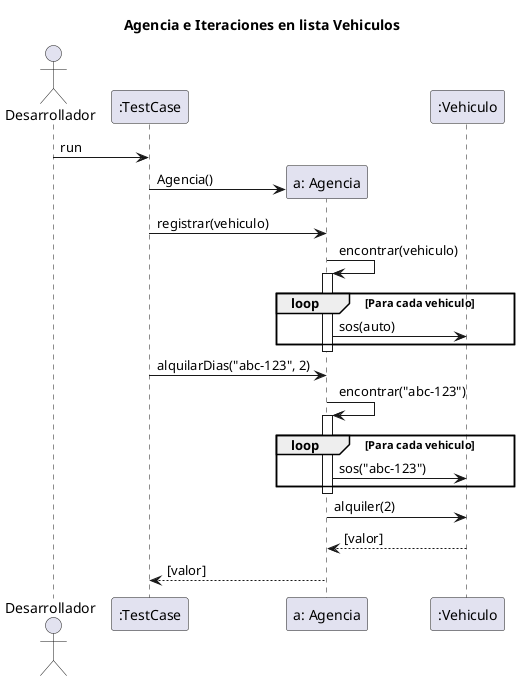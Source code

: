 @startuml

title Agencia e Iteraciones en lista Vehiculos

Actor Desarrollador

Desarrollador -> ":TestCase": run
create "a: Agencia"
":TestCase" -> "a: Agencia": Agencia()

":TestCase" -> "a: Agencia": registrar(vehiculo)

"a: Agencia" -> "a: Agencia": encontrar(vehiculo)
activate "a: Agencia"
loop Para cada vehiculo
    "a: Agencia" -> ":Vehiculo": sos(auto)
end
deactivate "a: Agencia"

":TestCase" -> "a: Agencia": alquilarDias("abc-123", 2)

"a: Agencia" -> "a: Agencia": encontrar("abc-123")
activate "a: Agencia"
loop Para cada vehiculo
    "a: Agencia" -> ":Vehiculo": sos("abc-123")
end
deactivate "a: Agencia"

"a: Agencia" -> ":Vehiculo": alquiler(2)
":Vehiculo" --> "a: Agencia": [valor]

":TestCase" <-- "a: Agencia": [valor]


@enduml